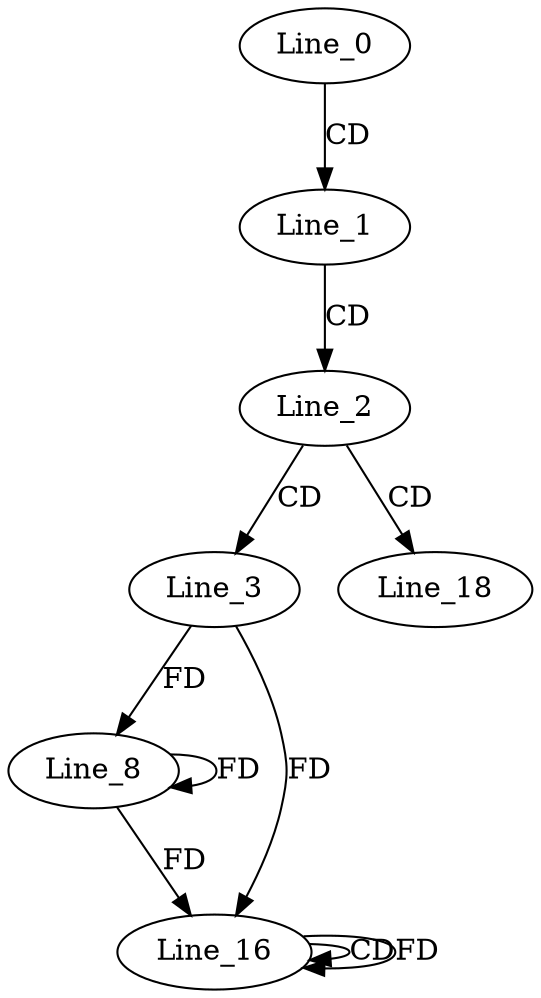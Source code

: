 digraph G {
  Line_0;
  Line_1;
  Line_2;
  Line_3;
  Line_8;
  Line_16;
  Line_16;
  Line_18;
  Line_0 -> Line_1 [ label="CD" ];
  Line_1 -> Line_2 [ label="CD" ];
  Line_2 -> Line_3 [ label="CD" ];
  Line_3 -> Line_8 [ label="FD" ];
  Line_8 -> Line_8 [ label="FD" ];
  Line_16 -> Line_16 [ label="CD" ];
  Line_3 -> Line_16 [ label="FD" ];
  Line_8 -> Line_16 [ label="FD" ];
  Line_16 -> Line_16 [ label="FD" ];
  Line_2 -> Line_18 [ label="CD" ];
}
